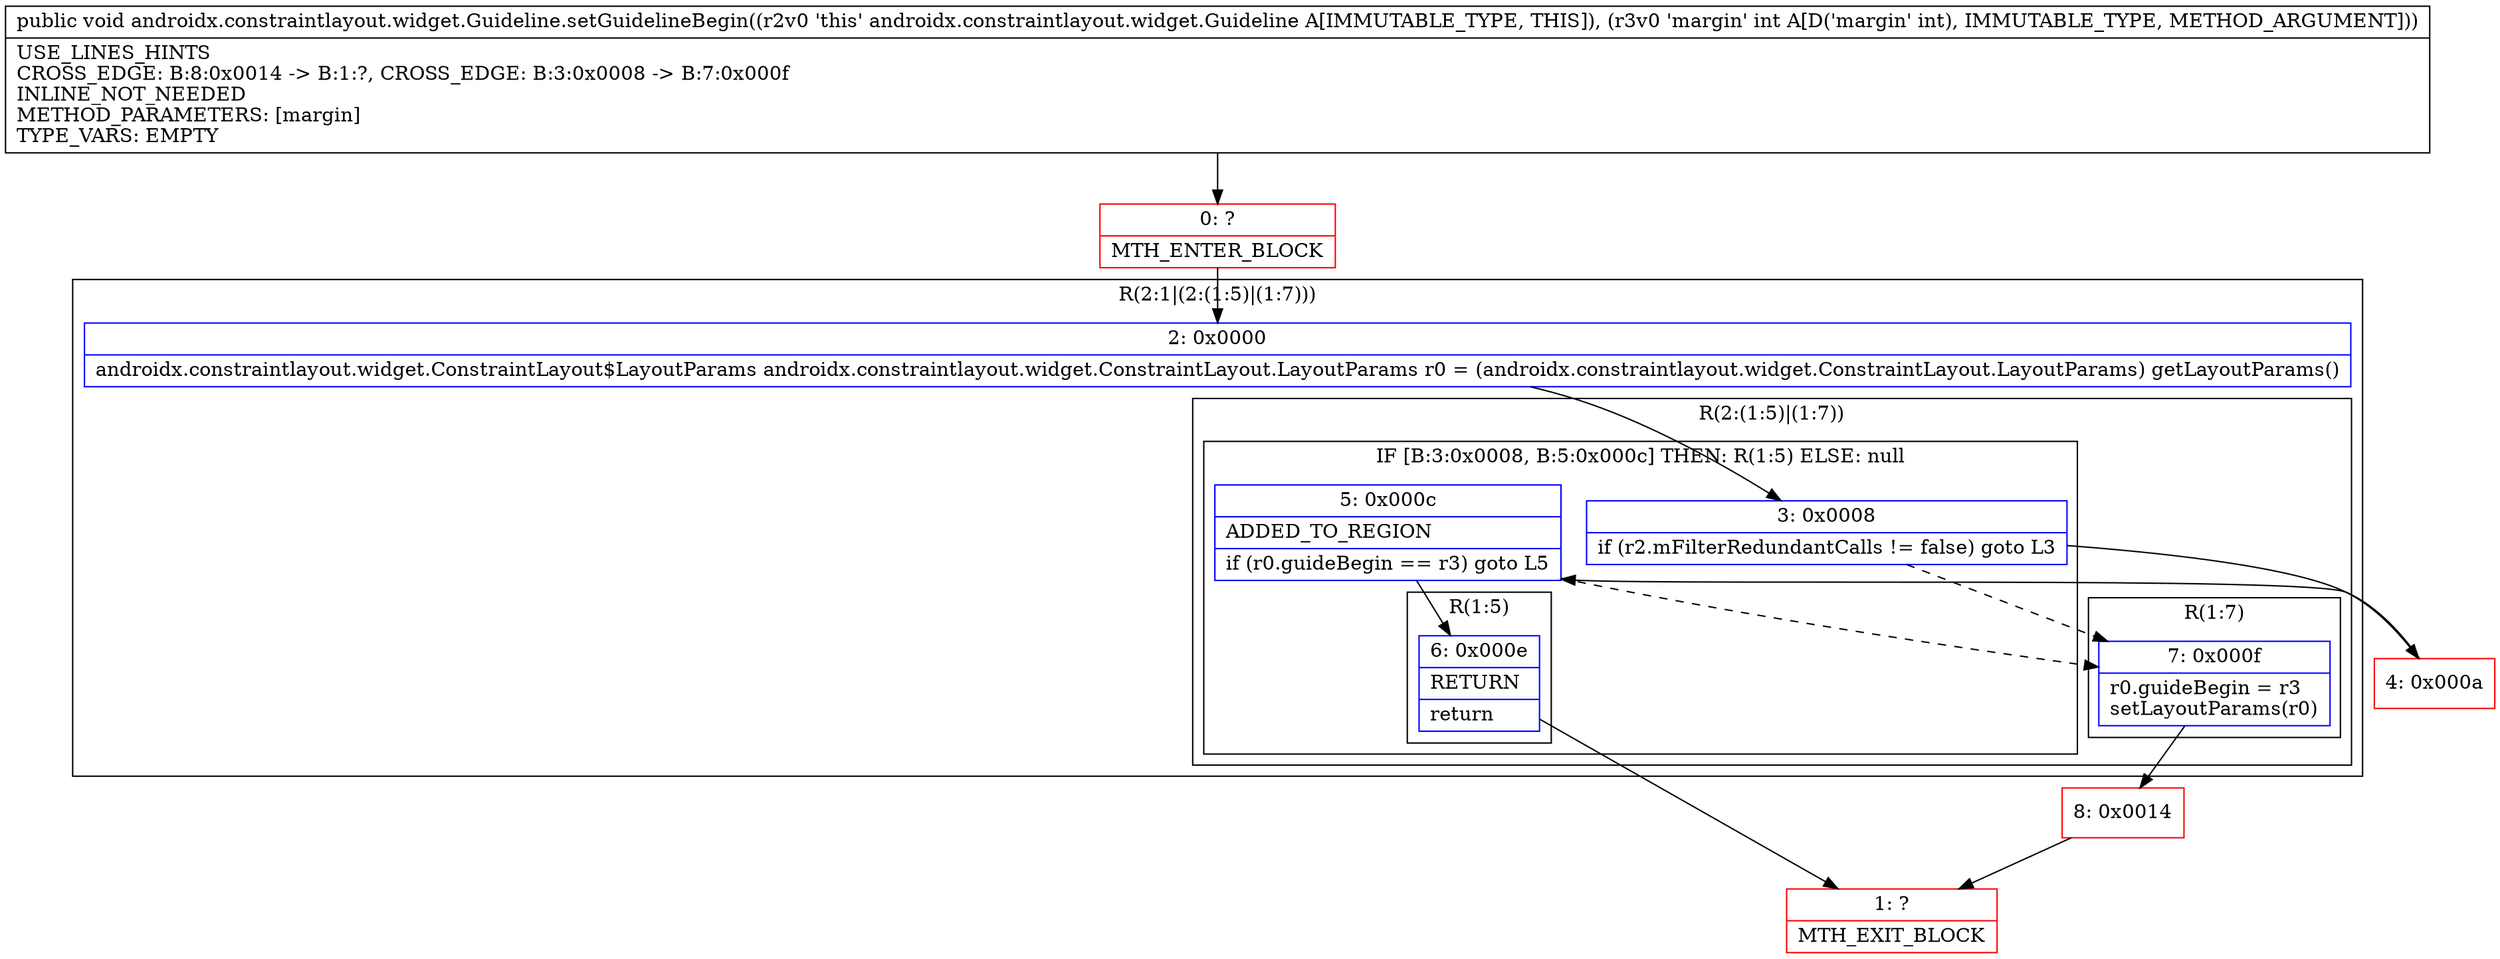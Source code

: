 digraph "CFG forandroidx.constraintlayout.widget.Guideline.setGuidelineBegin(I)V" {
subgraph cluster_Region_1524529922 {
label = "R(2:1|(2:(1:5)|(1:7)))";
node [shape=record,color=blue];
Node_2 [shape=record,label="{2\:\ 0x0000|androidx.constraintlayout.widget.ConstraintLayout$LayoutParams androidx.constraintlayout.widget.ConstraintLayout.LayoutParams r0 = (androidx.constraintlayout.widget.ConstraintLayout.LayoutParams) getLayoutParams()\l}"];
subgraph cluster_Region_1764403304 {
label = "R(2:(1:5)|(1:7))";
node [shape=record,color=blue];
subgraph cluster_IfRegion_438455026 {
label = "IF [B:3:0x0008, B:5:0x000c] THEN: R(1:5) ELSE: null";
node [shape=record,color=blue];
Node_3 [shape=record,label="{3\:\ 0x0008|if (r2.mFilterRedundantCalls != false) goto L3\l}"];
Node_5 [shape=record,label="{5\:\ 0x000c|ADDED_TO_REGION\l|if (r0.guideBegin == r3) goto L5\l}"];
subgraph cluster_Region_822422633 {
label = "R(1:5)";
node [shape=record,color=blue];
Node_6 [shape=record,label="{6\:\ 0x000e|RETURN\l|return\l}"];
}
}
subgraph cluster_Region_1368036933 {
label = "R(1:7)";
node [shape=record,color=blue];
Node_7 [shape=record,label="{7\:\ 0x000f|r0.guideBegin = r3\lsetLayoutParams(r0)\l}"];
}
}
}
Node_0 [shape=record,color=red,label="{0\:\ ?|MTH_ENTER_BLOCK\l}"];
Node_4 [shape=record,color=red,label="{4\:\ 0x000a}"];
Node_1 [shape=record,color=red,label="{1\:\ ?|MTH_EXIT_BLOCK\l}"];
Node_8 [shape=record,color=red,label="{8\:\ 0x0014}"];
MethodNode[shape=record,label="{public void androidx.constraintlayout.widget.Guideline.setGuidelineBegin((r2v0 'this' androidx.constraintlayout.widget.Guideline A[IMMUTABLE_TYPE, THIS]), (r3v0 'margin' int A[D('margin' int), IMMUTABLE_TYPE, METHOD_ARGUMENT]))  | USE_LINES_HINTS\lCROSS_EDGE: B:8:0x0014 \-\> B:1:?, CROSS_EDGE: B:3:0x0008 \-\> B:7:0x000f\lINLINE_NOT_NEEDED\lMETHOD_PARAMETERS: [margin]\lTYPE_VARS: EMPTY\l}"];
MethodNode -> Node_0;Node_2 -> Node_3;
Node_3 -> Node_4;
Node_3 -> Node_7[style=dashed];
Node_5 -> Node_6;
Node_5 -> Node_7[style=dashed];
Node_6 -> Node_1;
Node_7 -> Node_8;
Node_0 -> Node_2;
Node_4 -> Node_5;
Node_8 -> Node_1;
}

